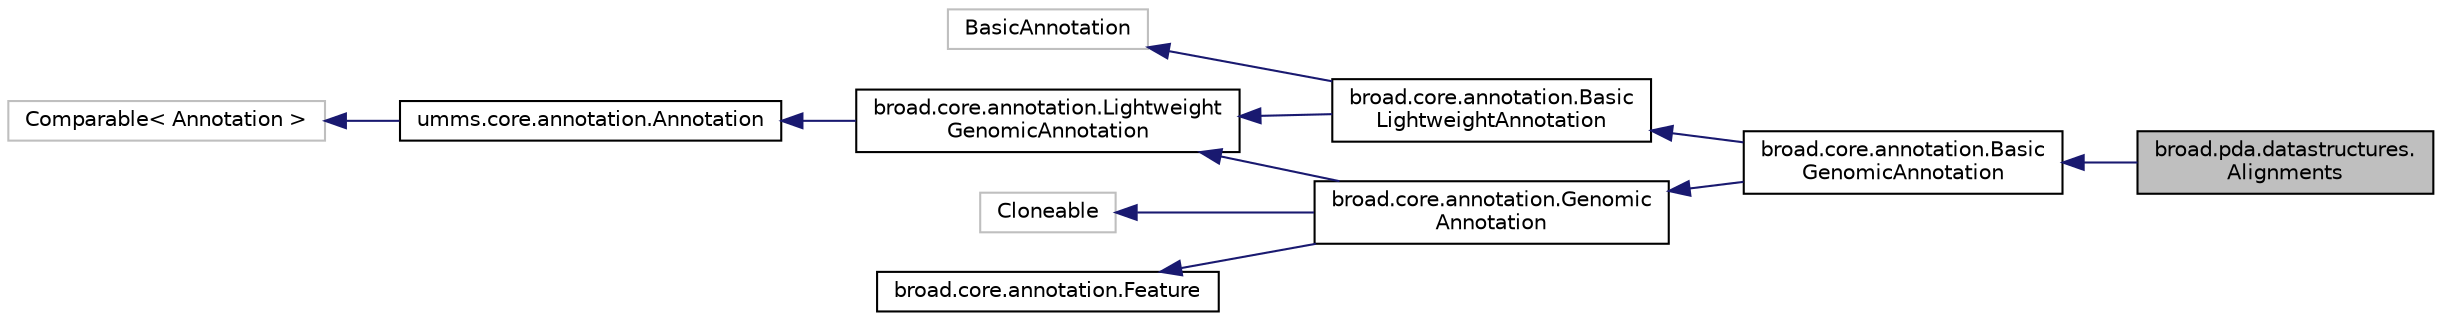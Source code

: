 digraph "broad.pda.datastructures.Alignments"
{
  edge [fontname="Helvetica",fontsize="10",labelfontname="Helvetica",labelfontsize="10"];
  node [fontname="Helvetica",fontsize="10",shape=record];
  rankdir="LR";
  Node1 [label="broad.pda.datastructures.\lAlignments",height=0.2,width=0.4,color="black", fillcolor="grey75", style="filled" fontcolor="black"];
  Node2 -> Node1 [dir="back",color="midnightblue",fontsize="10",style="solid",fontname="Helvetica"];
  Node2 [label="broad.core.annotation.Basic\lGenomicAnnotation",height=0.2,width=0.4,color="black", fillcolor="white", style="filled",URL="$classbroad_1_1core_1_1annotation_1_1_basic_genomic_annotation.html"];
  Node3 -> Node2 [dir="back",color="midnightblue",fontsize="10",style="solid",fontname="Helvetica"];
  Node3 [label="broad.core.annotation.Basic\lLightweightAnnotation",height=0.2,width=0.4,color="black", fillcolor="white", style="filled",URL="$classbroad_1_1core_1_1annotation_1_1_basic_lightweight_annotation.html"];
  Node4 -> Node3 [dir="back",color="midnightblue",fontsize="10",style="solid",fontname="Helvetica"];
  Node4 [label="BasicAnnotation",height=0.2,width=0.4,color="grey75", fillcolor="white", style="filled"];
  Node5 -> Node3 [dir="back",color="midnightblue",fontsize="10",style="solid",fontname="Helvetica"];
  Node5 [label="broad.core.annotation.Lightweight\lGenomicAnnotation",height=0.2,width=0.4,color="black", fillcolor="white", style="filled",URL="$interfacebroad_1_1core_1_1annotation_1_1_lightweight_genomic_annotation.html"];
  Node6 -> Node5 [dir="back",color="midnightblue",fontsize="10",style="solid",fontname="Helvetica"];
  Node6 [label="umms.core.annotation.Annotation",height=0.2,width=0.4,color="black", fillcolor="white", style="filled",URL="$interfaceumms_1_1core_1_1annotation_1_1_annotation.html"];
  Node7 -> Node6 [dir="back",color="midnightblue",fontsize="10",style="solid",fontname="Helvetica"];
  Node7 [label="Comparable\< Annotation \>",height=0.2,width=0.4,color="grey75", fillcolor="white", style="filled"];
  Node8 -> Node2 [dir="back",color="midnightblue",fontsize="10",style="solid",fontname="Helvetica"];
  Node8 [label="broad.core.annotation.Genomic\lAnnotation",height=0.2,width=0.4,color="black", fillcolor="white", style="filled",URL="$interfacebroad_1_1core_1_1annotation_1_1_genomic_annotation.html"];
  Node9 -> Node8 [dir="back",color="midnightblue",fontsize="10",style="solid",fontname="Helvetica"];
  Node9 [label="Cloneable",height=0.2,width=0.4,color="grey75", fillcolor="white", style="filled"];
  Node10 -> Node8 [dir="back",color="midnightblue",fontsize="10",style="solid",fontname="Helvetica"];
  Node10 [label="broad.core.annotation.Feature",height=0.2,width=0.4,color="black", fillcolor="white", style="filled",URL="$interfacebroad_1_1core_1_1annotation_1_1_feature.html"];
  Node5 -> Node8 [dir="back",color="midnightblue",fontsize="10",style="solid",fontname="Helvetica"];
}
